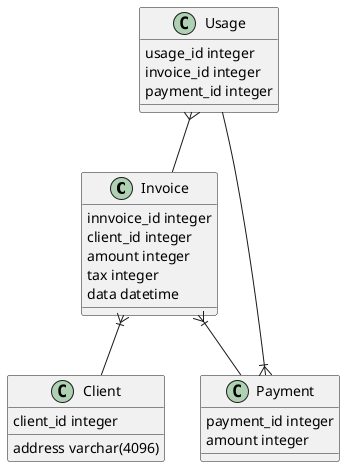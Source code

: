 @startuml Billing Data Model

class Invoice {
    innvoice_id integer
    client_id integer
    amount integer
    tax integer
    data datetime
}

class Client {
    client_id integer
    address varchar(4096)
}

class Payment {
    payment_id integer
    amount integer
}

class Usage {
    usage_id integer
    invoice_id integer
    payment_id integer
}

Invoice }|-- Payment
Invoice }|-- Client
Usage }-- Invoice
Usage --|{ Payment

@enduml